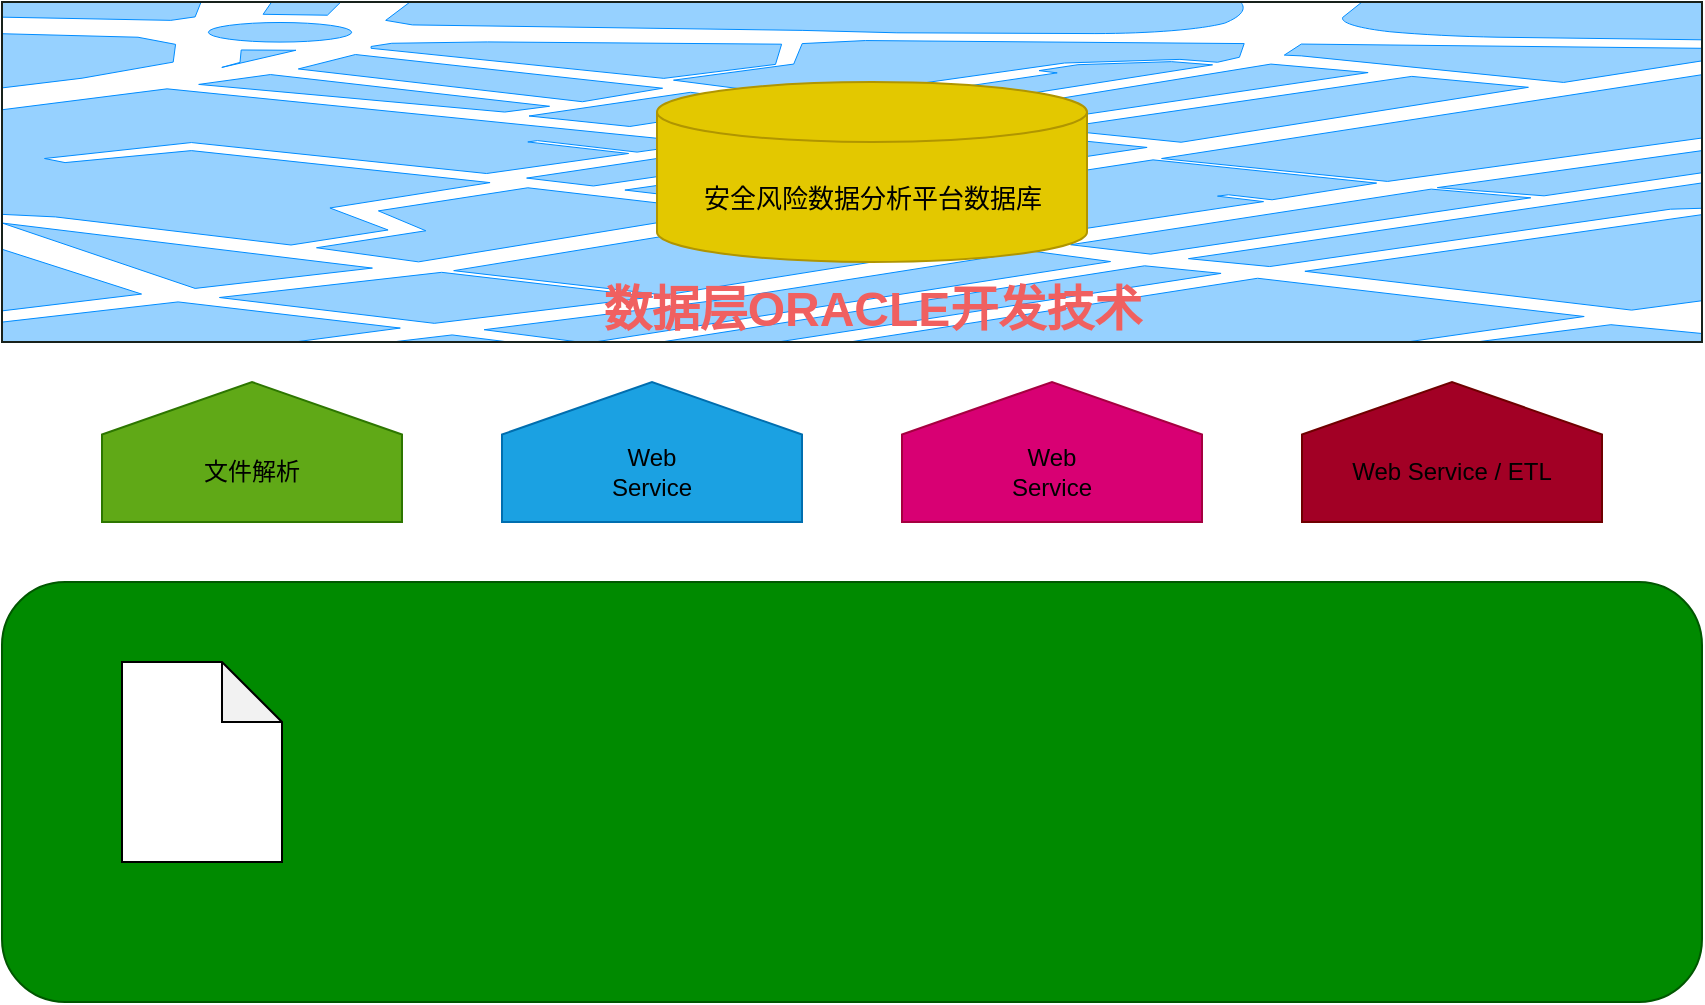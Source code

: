 <mxfile version="21.3.7" type="github">
  <diagram id="6I0OCvxSQrVGMHxT2VVA" name="Page-1">
    <mxGraphModel dx="1035" dy="505" grid="1" gridSize="10" guides="1" tooltips="1" connect="1" arrows="1" fold="1" page="1" pageScale="1" pageWidth="850" pageHeight="1100" math="0" shadow="0">
      <root>
        <mxCell id="0" />
        <mxCell id="1" parent="0" />
        <mxCell id="RojVaGqjOSjzx1B-eio7-2" value="" style="verticalLabelPosition=bottom;verticalAlign=top;html=1;shadow=0;dashed=0;strokeWidth=1;shape=mxgraph.ios.iBgMap;strokeColor=#18211b;strokeColor2=#008cff;fillColor2=#96D1FF;" vertex="1" parent="1">
          <mxGeometry x="340" y="190" width="850" height="170" as="geometry" />
        </mxCell>
        <mxCell id="QnfrX7T5LBmejYAiK8u1-2" value="安全风险数据分析平台数据库" style="shape=cylinder3;whiteSpace=wrap;html=1;boundedLbl=1;backgroundOutline=1;size=15;fillColor=#e3c800;strokeColor=#B09500;fontColor=#000000;fontSize=13;" parent="1" vertex="1">
          <mxGeometry x="667.5" y="230" width="215" height="90" as="geometry" />
        </mxCell>
        <mxCell id="RojVaGqjOSjzx1B-eio7-3" value="数据层ORACLE开发技术" style="text;html=1;strokeColor=none;fillColor=none;align=center;verticalAlign=middle;whiteSpace=wrap;rounded=0;fontColor=#f06060;fontStyle=1;fontSize=24;" vertex="1" parent="1">
          <mxGeometry x="637.5" y="329" width="275" height="30" as="geometry" />
        </mxCell>
        <mxCell id="RojVaGqjOSjzx1B-eio7-4" value="" style="shape=offPageConnector;whiteSpace=wrap;html=1;rotation=-180;fillColor=#60a917;fontColor=#ffffff;strokeColor=#2D7600;" vertex="1" parent="1">
          <mxGeometry x="390" y="380" width="150" height="70" as="geometry" />
        </mxCell>
        <mxCell id="RojVaGqjOSjzx1B-eio7-5" value="" style="shape=offPageConnector;whiteSpace=wrap;html=1;rotation=-180;fillColor=#1ba1e2;fontColor=#ffffff;strokeColor=#006EAF;" vertex="1" parent="1">
          <mxGeometry x="590" y="380" width="150" height="70" as="geometry" />
        </mxCell>
        <mxCell id="RojVaGqjOSjzx1B-eio7-6" value="" style="shape=offPageConnector;whiteSpace=wrap;html=1;rotation=-180;fillColor=#d80073;fontColor=#ffffff;strokeColor=#A50040;" vertex="1" parent="1">
          <mxGeometry x="790" y="380" width="150" height="70" as="geometry" />
        </mxCell>
        <mxCell id="RojVaGqjOSjzx1B-eio7-7" value="" style="shape=offPageConnector;whiteSpace=wrap;html=1;rotation=-180;fillColor=#a20025;fontColor=#ffffff;strokeColor=#6F0000;" vertex="1" parent="1">
          <mxGeometry x="990" y="380" width="150" height="70" as="geometry" />
        </mxCell>
        <mxCell id="RojVaGqjOSjzx1B-eio7-8" value="文件解析" style="text;html=1;strokeColor=none;fillColor=none;align=center;verticalAlign=middle;whiteSpace=wrap;rounded=0;" vertex="1" parent="1">
          <mxGeometry x="435" y="410" width="60" height="30" as="geometry" />
        </mxCell>
        <mxCell id="RojVaGqjOSjzx1B-eio7-9" value="Web Service" style="text;html=1;strokeColor=none;fillColor=none;align=center;verticalAlign=middle;whiteSpace=wrap;rounded=0;" vertex="1" parent="1">
          <mxGeometry x="635" y="410" width="60" height="30" as="geometry" />
        </mxCell>
        <mxCell id="RojVaGqjOSjzx1B-eio7-10" value="Web Service" style="text;html=1;strokeColor=none;fillColor=none;align=center;verticalAlign=middle;whiteSpace=wrap;rounded=0;" vertex="1" parent="1">
          <mxGeometry x="835" y="410" width="60" height="30" as="geometry" />
        </mxCell>
        <mxCell id="RojVaGqjOSjzx1B-eio7-11" value="Web Service / ETL" style="text;html=1;strokeColor=none;fillColor=none;align=center;verticalAlign=middle;whiteSpace=wrap;rounded=0;" vertex="1" parent="1">
          <mxGeometry x="1000" y="410" width="130" height="30" as="geometry" />
        </mxCell>
        <mxCell id="RojVaGqjOSjzx1B-eio7-12" value="" style="rounded=1;whiteSpace=wrap;html=1;fillColor=#008a00;fontColor=#ffffff;strokeColor=#005700;" vertex="1" parent="1">
          <mxGeometry x="340" y="480" width="850" height="210" as="geometry" />
        </mxCell>
        <mxCell id="RojVaGqjOSjzx1B-eio7-14" value="" style="shape=note;whiteSpace=wrap;html=1;backgroundOutline=1;darkOpacity=0.05;" vertex="1" parent="1">
          <mxGeometry x="400" y="520" width="80" height="100" as="geometry" />
        </mxCell>
      </root>
    </mxGraphModel>
  </diagram>
</mxfile>
